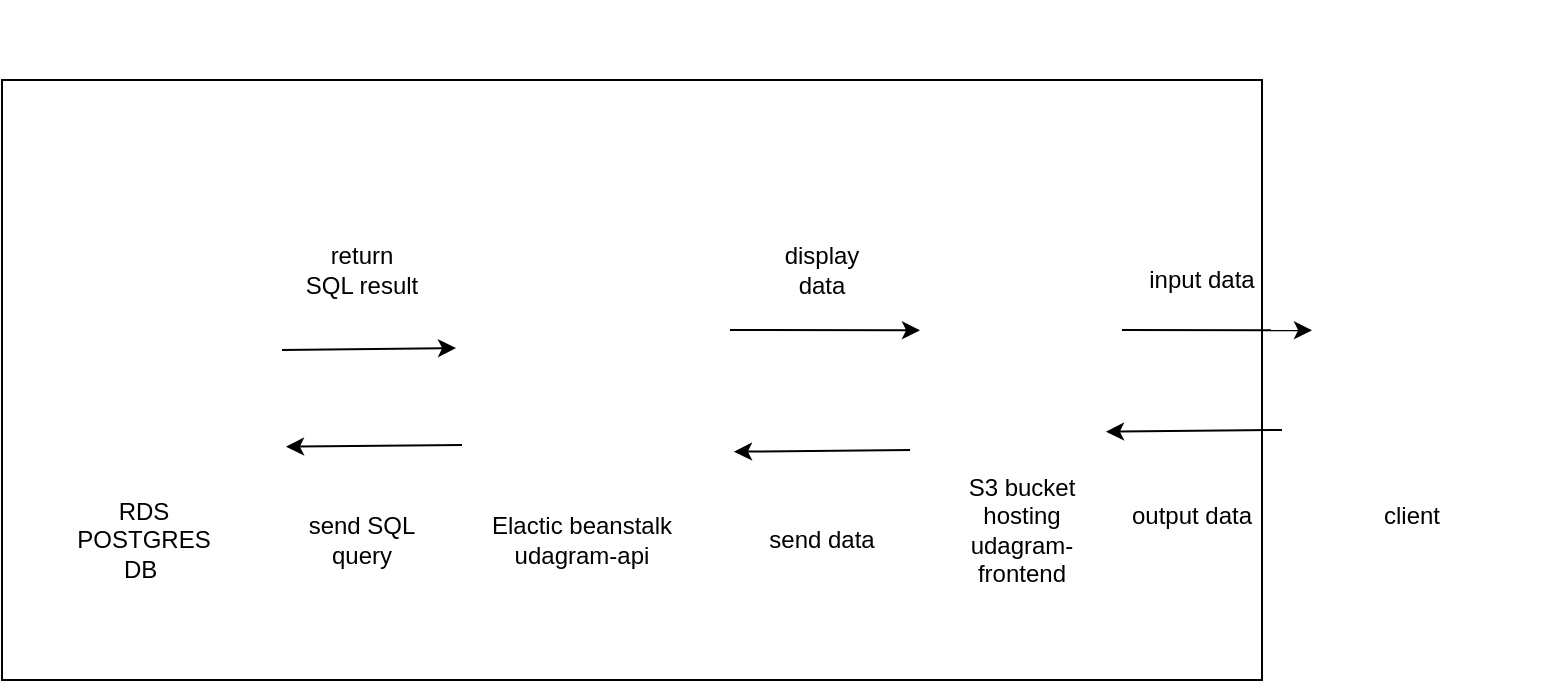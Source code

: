 <mxfile version="18.1.1" type="device"><diagram id="EYS_OnKSBIeYjDr8Fx9n" name="Page-1"><mxGraphModel dx="868" dy="1619" grid="1" gridSize="10" guides="1" tooltips="1" connect="1" arrows="1" fold="1" page="1" pageScale="1" pageWidth="827" pageHeight="1169" math="0" shadow="0"><root><mxCell id="0"/><mxCell id="1" parent="0"/><mxCell id="pD6FlERu9H8EivJarwf6-12" value="" style="rounded=0;whiteSpace=wrap;html=1;" vertex="1" parent="1"><mxGeometry x="50" y="-10" width="630" height="300" as="geometry"/></mxCell><mxCell id="pD6FlERu9H8EivJarwf6-1" value="" style="shape=image;imageAspect=0;aspect=fixed;verticalLabelPosition=bottom;verticalAlign=top;image=https://cdn2.iconfinder.com/data/icons/amazon-aws-stencils/100/Storage__Content_Delivery_Amazon_S3_Bucket_with_Objects-512.png;" vertex="1" parent="1"><mxGeometry x="490" y="70" width="140" height="140" as="geometry"/></mxCell><mxCell id="pD6FlERu9H8EivJarwf6-3" value="" style="shape=image;imageAspect=0;aspect=fixed;verticalLabelPosition=bottom;verticalAlign=top;image=https://cdn.freebiesupply.com/logos/thumbs/2x/aws-rds-logo.png;" vertex="1" parent="1"><mxGeometry x="50" y="86.75" width="142" height="106.5" as="geometry"/></mxCell><mxCell id="pD6FlERu9H8EivJarwf6-4" value="" style="shape=image;imageAspect=0;aspect=fixed;verticalLabelPosition=bottom;verticalAlign=top;image=https://d1.awsstatic.com/icons/console_elasticbeanstalk_icon.0f7eb0140e1ef6c718d3f806beb7183d06756901.png;" vertex="1" parent="1"><mxGeometry x="280" y="75" width="130" height="130" as="geometry"/></mxCell><mxCell id="pD6FlERu9H8EivJarwf6-9" value="" style="shape=image;imageAspect=0;aspect=fixed;verticalLabelPosition=bottom;verticalAlign=top;image=https://images.vexels.com/media/users/3/128132/isolated/preview/fa3b9aad78a9db81459bd03294a0f985-flat-laptop-icon-design.png;" vertex="1" parent="1"><mxGeometry x="690" y="75" width="130" height="130" as="geometry"/></mxCell><mxCell id="pD6FlERu9H8EivJarwf6-11" value="" style="shape=image;imageAspect=0;aspect=fixed;verticalLabelPosition=bottom;verticalAlign=top;image=https://www.opsmx.com/blog/wp-content/uploads/2017/12/icon-cloud-aws.png;" vertex="1" parent="1"><mxGeometry x="274.01" y="-50" width="141.98" height="80" as="geometry"/></mxCell><mxCell id="pD6FlERu9H8EivJarwf6-13" value="" style="endArrow=classic;html=1;rounded=0;entryX=-0.023;entryY=0.377;entryDx=0;entryDy=0;entryPerimeter=0;" edge="1" parent="1" target="pD6FlERu9H8EivJarwf6-4"><mxGeometry width="50" height="50" relative="1" as="geometry"><mxPoint x="190" y="125" as="sourcePoint"/><mxPoint x="260" y="60" as="targetPoint"/></mxGeometry></mxCell><mxCell id="pD6FlERu9H8EivJarwf6-14" value="" style="endArrow=classic;html=1;rounded=0;exitX=1;exitY=0.25;exitDx=0;exitDy=0;entryX=-0.023;entryY=0.377;entryDx=0;entryDy=0;entryPerimeter=0;" edge="1" parent="1"><mxGeometry width="50" height="50" relative="1" as="geometry"><mxPoint x="414" y="115" as="sourcePoint"/><mxPoint x="509.01" y="115.135" as="targetPoint"/></mxGeometry></mxCell><mxCell id="pD6FlERu9H8EivJarwf6-15" value="" style="endArrow=classic;html=1;rounded=0;exitX=1;exitY=0.25;exitDx=0;exitDy=0;entryX=-0.023;entryY=0.377;entryDx=0;entryDy=0;entryPerimeter=0;" edge="1" parent="1"><mxGeometry width="50" height="50" relative="1" as="geometry"><mxPoint x="610" y="115" as="sourcePoint"/><mxPoint x="705.01" y="115.135" as="targetPoint"/></mxGeometry></mxCell><mxCell id="pD6FlERu9H8EivJarwf6-17" value="" style="endArrow=classic;html=1;rounded=0;entryX=1;entryY=0.75;entryDx=0;entryDy=0;exitX=0;exitY=0.75;exitDx=0;exitDy=0;" edge="1" parent="1" source="pD6FlERu9H8EivJarwf6-4"><mxGeometry width="50" height="50" relative="1" as="geometry"><mxPoint x="210" y="215" as="sourcePoint"/><mxPoint x="192" y="173.375" as="targetPoint"/></mxGeometry></mxCell><mxCell id="pD6FlERu9H8EivJarwf6-18" value="" style="endArrow=classic;html=1;rounded=0;entryX=1;entryY=0.75;entryDx=0;entryDy=0;exitX=0;exitY=0.75;exitDx=0;exitDy=0;" edge="1" parent="1"><mxGeometry width="50" height="50" relative="1" as="geometry"><mxPoint x="503.99" y="175" as="sourcePoint"/><mxPoint x="415.99" y="175.875" as="targetPoint"/></mxGeometry></mxCell><mxCell id="pD6FlERu9H8EivJarwf6-19" value="" style="endArrow=classic;html=1;rounded=0;entryX=1;entryY=0.75;entryDx=0;entryDy=0;exitX=0;exitY=0.75;exitDx=0;exitDy=0;" edge="1" parent="1"><mxGeometry width="50" height="50" relative="1" as="geometry"><mxPoint x="690" y="165" as="sourcePoint"/><mxPoint x="602" y="165.875" as="targetPoint"/></mxGeometry></mxCell><mxCell id="pD6FlERu9H8EivJarwf6-20" style="edgeStyle=orthogonalEdgeStyle;rounded=0;orthogonalLoop=1;jettySize=auto;html=1;exitX=0.5;exitY=1;exitDx=0;exitDy=0;" edge="1" parent="1" source="pD6FlERu9H8EivJarwf6-12" target="pD6FlERu9H8EivJarwf6-12"><mxGeometry relative="1" as="geometry"/></mxCell><mxCell id="pD6FlERu9H8EivJarwf6-22" value="RDS&lt;br&gt;POSTGRES DB&amp;nbsp;" style="text;html=1;strokeColor=none;fillColor=none;align=center;verticalAlign=middle;whiteSpace=wrap;rounded=0;" vertex="1" parent="1"><mxGeometry x="91" y="205" width="60" height="30" as="geometry"/></mxCell><mxCell id="pD6FlERu9H8EivJarwf6-23" value="Elactic beanstalk&lt;br&gt;udagram-api" style="text;html=1;strokeColor=none;fillColor=none;align=center;verticalAlign=middle;whiteSpace=wrap;rounded=0;" vertex="1" parent="1"><mxGeometry x="290" y="205" width="100" height="30" as="geometry"/></mxCell><mxCell id="pD6FlERu9H8EivJarwf6-24" value="return SQL result" style="text;html=1;strokeColor=none;fillColor=none;align=center;verticalAlign=middle;whiteSpace=wrap;rounded=0;" vertex="1" parent="1"><mxGeometry x="200" y="70" width="60" height="30" as="geometry"/></mxCell><mxCell id="pD6FlERu9H8EivJarwf6-25" value="send SQL&lt;br&gt;query" style="text;html=1;strokeColor=none;fillColor=none;align=center;verticalAlign=middle;whiteSpace=wrap;rounded=0;" vertex="1" parent="1"><mxGeometry x="200" y="205" width="60" height="30" as="geometry"/></mxCell><mxCell id="pD6FlERu9H8EivJarwf6-26" value="display data" style="text;html=1;strokeColor=none;fillColor=none;align=center;verticalAlign=middle;whiteSpace=wrap;rounded=0;" vertex="1" parent="1"><mxGeometry x="430" y="70" width="60" height="30" as="geometry"/></mxCell><mxCell id="pD6FlERu9H8EivJarwf6-27" value="send data" style="text;html=1;strokeColor=none;fillColor=none;align=center;verticalAlign=middle;whiteSpace=wrap;rounded=0;" vertex="1" parent="1"><mxGeometry x="430" y="205" width="60" height="30" as="geometry"/></mxCell><mxCell id="pD6FlERu9H8EivJarwf6-28" value="S3 bucket hosting udagram-frontend" style="text;html=1;strokeColor=none;fillColor=none;align=center;verticalAlign=middle;whiteSpace=wrap;rounded=0;" vertex="1" parent="1"><mxGeometry x="530" y="200" width="60" height="30" as="geometry"/></mxCell><mxCell id="pD6FlERu9H8EivJarwf6-29" value="client" style="text;html=1;strokeColor=none;fillColor=none;align=center;verticalAlign=middle;whiteSpace=wrap;rounded=0;" vertex="1" parent="1"><mxGeometry x="725" y="193.25" width="60" height="30" as="geometry"/></mxCell><mxCell id="pD6FlERu9H8EivJarwf6-30" value="input data" style="text;html=1;strokeColor=none;fillColor=none;align=center;verticalAlign=middle;whiteSpace=wrap;rounded=0;" vertex="1" parent="1"><mxGeometry x="620" y="75" width="60" height="30" as="geometry"/></mxCell><mxCell id="pD6FlERu9H8EivJarwf6-31" value="output data" style="text;html=1;strokeColor=none;fillColor=none;align=center;verticalAlign=middle;whiteSpace=wrap;rounded=0;" vertex="1" parent="1"><mxGeometry x="610" y="193.25" width="70" height="30" as="geometry"/></mxCell></root></mxGraphModel></diagram></mxfile>